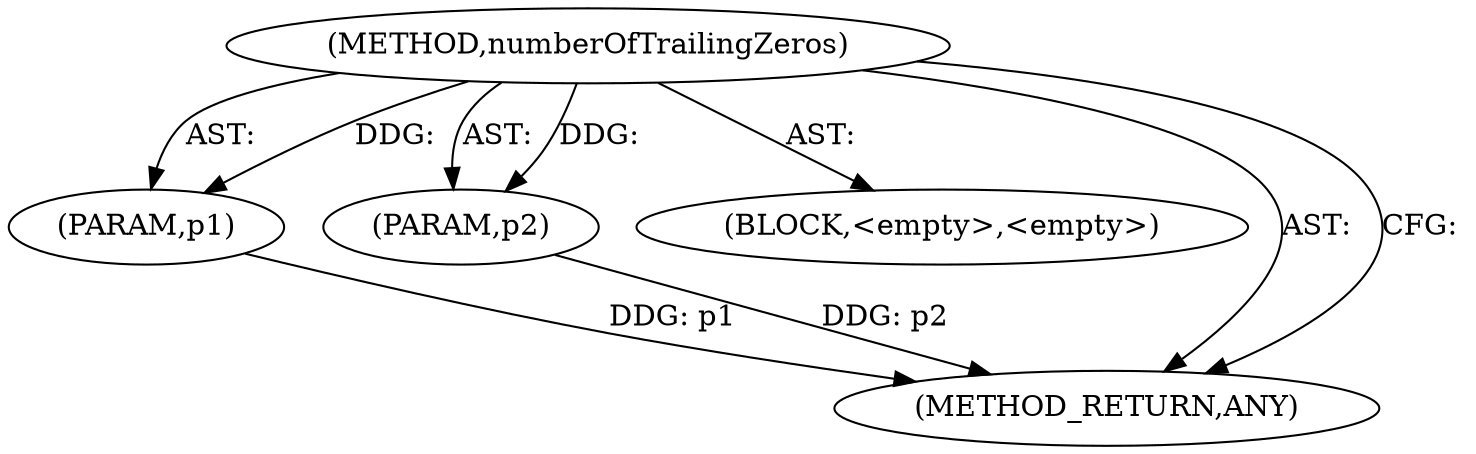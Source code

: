 digraph "numberOfTrailingZeros" {  
"810" [label = <(METHOD,numberOfTrailingZeros)> ]
"811" [label = <(PARAM,p1)> ]
"812" [label = <(PARAM,p2)> ]
"813" [label = <(BLOCK,&lt;empty&gt;,&lt;empty&gt;)> ]
"814" [label = <(METHOD_RETURN,ANY)> ]
  "810" -> "811"  [ label = "AST: "] 
  "810" -> "813"  [ label = "AST: "] 
  "810" -> "812"  [ label = "AST: "] 
  "810" -> "814"  [ label = "AST: "] 
  "810" -> "814"  [ label = "CFG: "] 
  "811" -> "814"  [ label = "DDG: p1"] 
  "812" -> "814"  [ label = "DDG: p2"] 
  "810" -> "811"  [ label = "DDG: "] 
  "810" -> "812"  [ label = "DDG: "] 
}
